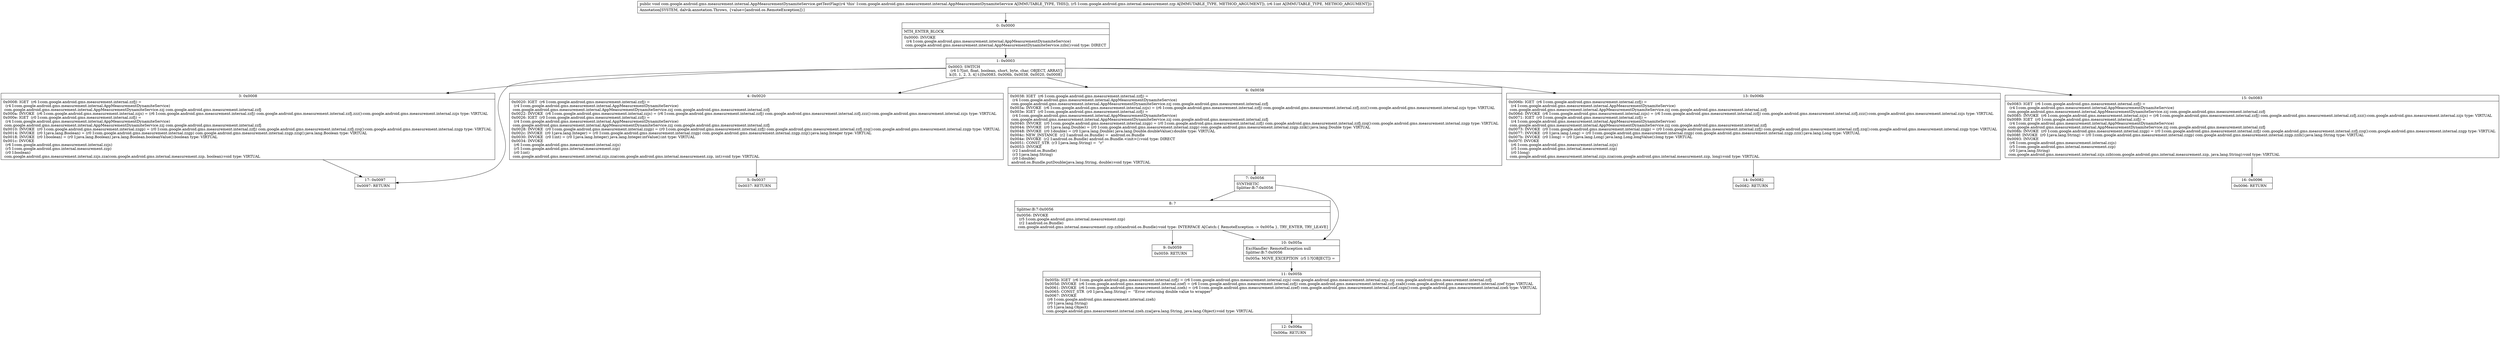 digraph "CFG forcom.google.android.gms.measurement.internal.AppMeasurementDynamiteService.getTestFlag(Lcom\/google\/android\/gms\/internal\/measurement\/zzp;I)V" {
Node_0 [shape=record,label="{0\:\ 0x0000|MTH_ENTER_BLOCK\l|0x0000: INVOKE  \l  (r4 I:com.google.android.gms.measurement.internal.AppMeasurementDynamiteService)\l com.google.android.gms.measurement.internal.AppMeasurementDynamiteService.zzbi():void type: DIRECT \l}"];
Node_1 [shape=record,label="{1\:\ 0x0003|0x0003: SWITCH  \l  (r6 I:?[int, float, boolean, short, byte, char, OBJECT, ARRAY])\l k:[0, 1, 2, 3, 4] t:[0x0083, 0x006b, 0x0038, 0x0020, 0x0008] \l}"];
Node_3 [shape=record,label="{3\:\ 0x0008|0x0008: IGET  (r6 I:com.google.android.gms.measurement.internal.zzfj) = \l  (r4 I:com.google.android.gms.measurement.internal.AppMeasurementDynamiteService)\l com.google.android.gms.measurement.internal.AppMeasurementDynamiteService.zzj com.google.android.gms.measurement.internal.zzfj \l0x000a: INVOKE  (r6 I:com.google.android.gms.measurement.internal.zzjs) = (r6 I:com.google.android.gms.measurement.internal.zzfj) com.google.android.gms.measurement.internal.zzfj.zzz():com.google.android.gms.measurement.internal.zzjs type: VIRTUAL \l0x000e: IGET  (r0 I:com.google.android.gms.measurement.internal.zzfj) = \l  (r4 I:com.google.android.gms.measurement.internal.AppMeasurementDynamiteService)\l com.google.android.gms.measurement.internal.AppMeasurementDynamiteService.zzj com.google.android.gms.measurement.internal.zzfj \l0x0010: INVOKE  (r0 I:com.google.android.gms.measurement.internal.zzgp) = (r0 I:com.google.android.gms.measurement.internal.zzfj) com.google.android.gms.measurement.internal.zzfj.zzq():com.google.android.gms.measurement.internal.zzgp type: VIRTUAL \l0x0014: INVOKE  (r0 I:java.lang.Boolean) = (r0 I:com.google.android.gms.measurement.internal.zzgp) com.google.android.gms.measurement.internal.zzgp.zzig():java.lang.Boolean type: VIRTUAL \l0x0018: INVOKE  (r0 I:boolean) = (r0 I:java.lang.Boolean) java.lang.Boolean.booleanValue():boolean type: VIRTUAL \l0x001c: INVOKE  \l  (r6 I:com.google.android.gms.measurement.internal.zzjs)\l  (r5 I:com.google.android.gms.internal.measurement.zzp)\l  (r0 I:boolean)\l com.google.android.gms.measurement.internal.zzjs.zza(com.google.android.gms.internal.measurement.zzp, boolean):void type: VIRTUAL \l}"];
Node_4 [shape=record,label="{4\:\ 0x0020|0x0020: IGET  (r6 I:com.google.android.gms.measurement.internal.zzfj) = \l  (r4 I:com.google.android.gms.measurement.internal.AppMeasurementDynamiteService)\l com.google.android.gms.measurement.internal.AppMeasurementDynamiteService.zzj com.google.android.gms.measurement.internal.zzfj \l0x0022: INVOKE  (r6 I:com.google.android.gms.measurement.internal.zzjs) = (r6 I:com.google.android.gms.measurement.internal.zzfj) com.google.android.gms.measurement.internal.zzfj.zzz():com.google.android.gms.measurement.internal.zzjs type: VIRTUAL \l0x0026: IGET  (r0 I:com.google.android.gms.measurement.internal.zzfj) = \l  (r4 I:com.google.android.gms.measurement.internal.AppMeasurementDynamiteService)\l com.google.android.gms.measurement.internal.AppMeasurementDynamiteService.zzj com.google.android.gms.measurement.internal.zzfj \l0x0028: INVOKE  (r0 I:com.google.android.gms.measurement.internal.zzgp) = (r0 I:com.google.android.gms.measurement.internal.zzfj) com.google.android.gms.measurement.internal.zzfj.zzq():com.google.android.gms.measurement.internal.zzgp type: VIRTUAL \l0x002c: INVOKE  (r0 I:java.lang.Integer) = (r0 I:com.google.android.gms.measurement.internal.zzgp) com.google.android.gms.measurement.internal.zzgp.zzij():java.lang.Integer type: VIRTUAL \l0x0030: INVOKE  (r0 I:int) = (r0 I:java.lang.Integer) java.lang.Integer.intValue():int type: VIRTUAL \l0x0034: INVOKE  \l  (r6 I:com.google.android.gms.measurement.internal.zzjs)\l  (r5 I:com.google.android.gms.internal.measurement.zzp)\l  (r0 I:int)\l com.google.android.gms.measurement.internal.zzjs.zza(com.google.android.gms.internal.measurement.zzp, int):void type: VIRTUAL \l}"];
Node_5 [shape=record,label="{5\:\ 0x0037|0x0037: RETURN   \l}"];
Node_6 [shape=record,label="{6\:\ 0x0038|0x0038: IGET  (r6 I:com.google.android.gms.measurement.internal.zzfj) = \l  (r4 I:com.google.android.gms.measurement.internal.AppMeasurementDynamiteService)\l com.google.android.gms.measurement.internal.AppMeasurementDynamiteService.zzj com.google.android.gms.measurement.internal.zzfj \l0x003a: INVOKE  (r6 I:com.google.android.gms.measurement.internal.zzjs) = (r6 I:com.google.android.gms.measurement.internal.zzfj) com.google.android.gms.measurement.internal.zzfj.zzz():com.google.android.gms.measurement.internal.zzjs type: VIRTUAL \l0x003e: IGET  (r0 I:com.google.android.gms.measurement.internal.zzfj) = \l  (r4 I:com.google.android.gms.measurement.internal.AppMeasurementDynamiteService)\l com.google.android.gms.measurement.internal.AppMeasurementDynamiteService.zzj com.google.android.gms.measurement.internal.zzfj \l0x0040: INVOKE  (r0 I:com.google.android.gms.measurement.internal.zzgp) = (r0 I:com.google.android.gms.measurement.internal.zzfj) com.google.android.gms.measurement.internal.zzfj.zzq():com.google.android.gms.measurement.internal.zzgp type: VIRTUAL \l0x0044: INVOKE  (r0 I:java.lang.Double) = (r0 I:com.google.android.gms.measurement.internal.zzgp) com.google.android.gms.measurement.internal.zzgp.zzik():java.lang.Double type: VIRTUAL \l0x0048: INVOKE  (r0 I:double) = (r0 I:java.lang.Double) java.lang.Double.doubleValue():double type: VIRTUAL \l0x004c: NEW_INSTANCE  (r2 I:android.os.Bundle) =  android.os.Bundle \l0x004e: INVOKE  (r2 I:android.os.Bundle) android.os.Bundle.\<init\>():void type: DIRECT \l0x0051: CONST_STR  (r3 I:java.lang.String) =  \"r\" \l0x0053: INVOKE  \l  (r2 I:android.os.Bundle)\l  (r3 I:java.lang.String)\l  (r0 I:double)\l android.os.Bundle.putDouble(java.lang.String, double):void type: VIRTUAL \l}"];
Node_7 [shape=record,label="{7\:\ 0x0056|SYNTHETIC\lSplitter:B:7:0x0056\l}"];
Node_8 [shape=record,label="{8\:\ ?|Splitter:B:7:0x0056\l|0x0056: INVOKE  \l  (r5 I:com.google.android.gms.internal.measurement.zzp)\l  (r2 I:android.os.Bundle)\l com.google.android.gms.internal.measurement.zzp.zzb(android.os.Bundle):void type: INTERFACE A[Catch:\{ RemoteException \-\> 0x005a \}, TRY_ENTER, TRY_LEAVE]\l}"];
Node_9 [shape=record,label="{9\:\ 0x0059|0x0059: RETURN   \l}"];
Node_10 [shape=record,label="{10\:\ 0x005a|ExcHandler: RemoteException null\lSplitter:B:7:0x0056\l|0x005a: MOVE_EXCEPTION  (r5 I:?[OBJECT]) =  \l}"];
Node_11 [shape=record,label="{11\:\ 0x005b|0x005b: IGET  (r6 I:com.google.android.gms.measurement.internal.zzfj) = (r6 I:com.google.android.gms.measurement.internal.zzjs) com.google.android.gms.measurement.internal.zzjs.zzj com.google.android.gms.measurement.internal.zzfj \l0x005d: INVOKE  (r6 I:com.google.android.gms.measurement.internal.zzef) = (r6 I:com.google.android.gms.measurement.internal.zzfj) com.google.android.gms.measurement.internal.zzfj.zzab():com.google.android.gms.measurement.internal.zzef type: VIRTUAL \l0x0061: INVOKE  (r6 I:com.google.android.gms.measurement.internal.zzeh) = (r6 I:com.google.android.gms.measurement.internal.zzef) com.google.android.gms.measurement.internal.zzef.zzgn():com.google.android.gms.measurement.internal.zzeh type: VIRTUAL \l0x0065: CONST_STR  (r0 I:java.lang.String) =  \"Error returning double value to wrapper\" \l0x0067: INVOKE  \l  (r6 I:com.google.android.gms.measurement.internal.zzeh)\l  (r0 I:java.lang.String)\l  (r5 I:java.lang.Object)\l com.google.android.gms.measurement.internal.zzeh.zza(java.lang.String, java.lang.Object):void type: VIRTUAL \l}"];
Node_12 [shape=record,label="{12\:\ 0x006a|0x006a: RETURN   \l}"];
Node_13 [shape=record,label="{13\:\ 0x006b|0x006b: IGET  (r6 I:com.google.android.gms.measurement.internal.zzfj) = \l  (r4 I:com.google.android.gms.measurement.internal.AppMeasurementDynamiteService)\l com.google.android.gms.measurement.internal.AppMeasurementDynamiteService.zzj com.google.android.gms.measurement.internal.zzfj \l0x006d: INVOKE  (r6 I:com.google.android.gms.measurement.internal.zzjs) = (r6 I:com.google.android.gms.measurement.internal.zzfj) com.google.android.gms.measurement.internal.zzfj.zzz():com.google.android.gms.measurement.internal.zzjs type: VIRTUAL \l0x0071: IGET  (r0 I:com.google.android.gms.measurement.internal.zzfj) = \l  (r4 I:com.google.android.gms.measurement.internal.AppMeasurementDynamiteService)\l com.google.android.gms.measurement.internal.AppMeasurementDynamiteService.zzj com.google.android.gms.measurement.internal.zzfj \l0x0073: INVOKE  (r0 I:com.google.android.gms.measurement.internal.zzgp) = (r0 I:com.google.android.gms.measurement.internal.zzfj) com.google.android.gms.measurement.internal.zzfj.zzq():com.google.android.gms.measurement.internal.zzgp type: VIRTUAL \l0x0077: INVOKE  (r0 I:java.lang.Long) = (r0 I:com.google.android.gms.measurement.internal.zzgp) com.google.android.gms.measurement.internal.zzgp.zzii():java.lang.Long type: VIRTUAL \l0x007b: INVOKE  (r0 I:long) = (r0 I:java.lang.Long) java.lang.Long.longValue():long type: VIRTUAL \l0x007f: INVOKE  \l  (r6 I:com.google.android.gms.measurement.internal.zzjs)\l  (r5 I:com.google.android.gms.internal.measurement.zzp)\l  (r0 I:long)\l com.google.android.gms.measurement.internal.zzjs.zza(com.google.android.gms.internal.measurement.zzp, long):void type: VIRTUAL \l}"];
Node_14 [shape=record,label="{14\:\ 0x0082|0x0082: RETURN   \l}"];
Node_15 [shape=record,label="{15\:\ 0x0083|0x0083: IGET  (r6 I:com.google.android.gms.measurement.internal.zzfj) = \l  (r4 I:com.google.android.gms.measurement.internal.AppMeasurementDynamiteService)\l com.google.android.gms.measurement.internal.AppMeasurementDynamiteService.zzj com.google.android.gms.measurement.internal.zzfj \l0x0085: INVOKE  (r6 I:com.google.android.gms.measurement.internal.zzjs) = (r6 I:com.google.android.gms.measurement.internal.zzfj) com.google.android.gms.measurement.internal.zzfj.zzz():com.google.android.gms.measurement.internal.zzjs type: VIRTUAL \l0x0089: IGET  (r0 I:com.google.android.gms.measurement.internal.zzfj) = \l  (r4 I:com.google.android.gms.measurement.internal.AppMeasurementDynamiteService)\l com.google.android.gms.measurement.internal.AppMeasurementDynamiteService.zzj com.google.android.gms.measurement.internal.zzfj \l0x008b: INVOKE  (r0 I:com.google.android.gms.measurement.internal.zzgp) = (r0 I:com.google.android.gms.measurement.internal.zzfj) com.google.android.gms.measurement.internal.zzfj.zzq():com.google.android.gms.measurement.internal.zzgp type: VIRTUAL \l0x008f: INVOKE  (r0 I:java.lang.String) = (r0 I:com.google.android.gms.measurement.internal.zzgp) com.google.android.gms.measurement.internal.zzgp.zzih():java.lang.String type: VIRTUAL \l0x0093: INVOKE  \l  (r6 I:com.google.android.gms.measurement.internal.zzjs)\l  (r5 I:com.google.android.gms.internal.measurement.zzp)\l  (r0 I:java.lang.String)\l com.google.android.gms.measurement.internal.zzjs.zzb(com.google.android.gms.internal.measurement.zzp, java.lang.String):void type: VIRTUAL \l}"];
Node_16 [shape=record,label="{16\:\ 0x0096|0x0096: RETURN   \l}"];
Node_17 [shape=record,label="{17\:\ 0x0097|0x0097: RETURN   \l}"];
MethodNode[shape=record,label="{public void com.google.android.gms.measurement.internal.AppMeasurementDynamiteService.getTestFlag((r4 'this' I:com.google.android.gms.measurement.internal.AppMeasurementDynamiteService A[IMMUTABLE_TYPE, THIS]), (r5 I:com.google.android.gms.internal.measurement.zzp A[IMMUTABLE_TYPE, METHOD_ARGUMENT]), (r6 I:int A[IMMUTABLE_TYPE, METHOD_ARGUMENT]))  | Annotation[SYSTEM, dalvik.annotation.Throws, \{value=[android.os.RemoteException]\}]\l}"];
MethodNode -> Node_0;
Node_0 -> Node_1;
Node_1 -> Node_3;
Node_1 -> Node_4;
Node_1 -> Node_6;
Node_1 -> Node_13;
Node_1 -> Node_15;
Node_1 -> Node_17;
Node_3 -> Node_17;
Node_4 -> Node_5;
Node_6 -> Node_7;
Node_7 -> Node_8;
Node_7 -> Node_10;
Node_8 -> Node_9;
Node_8 -> Node_10;
Node_10 -> Node_11;
Node_11 -> Node_12;
Node_13 -> Node_14;
Node_15 -> Node_16;
}

